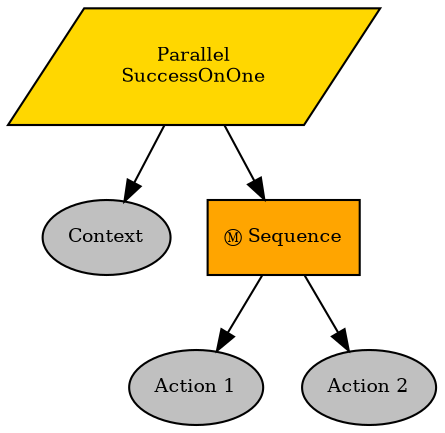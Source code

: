 digraph pastafarianism {
ordering=out;
graph [fontname="times-roman"];
node [fontname="times-roman"];
edge [fontname="times-roman"];
Parallel [fillcolor=gold, fontcolor=black, fontsize=9, label="Parallel\nSuccessOnOne", shape=parallelogram, style=filled];
Context [fillcolor=gray, fontcolor=black, fontsize=9, label=Context, shape=ellipse, style=filled];
Parallel -> Context;
Sequence [fillcolor=orange, fontcolor=black, fontsize=9, label="Ⓜ Sequence", shape=box, style=filled];
Parallel -> Sequence;
"Action 1" [fillcolor=gray, fontcolor=black, fontsize=9, label="Action 1", shape=ellipse, style=filled];
Sequence -> "Action 1";
"Action 2" [fillcolor=gray, fontcolor=black, fontsize=9, label="Action 2", shape=ellipse, style=filled];
Sequence -> "Action 2";
}
